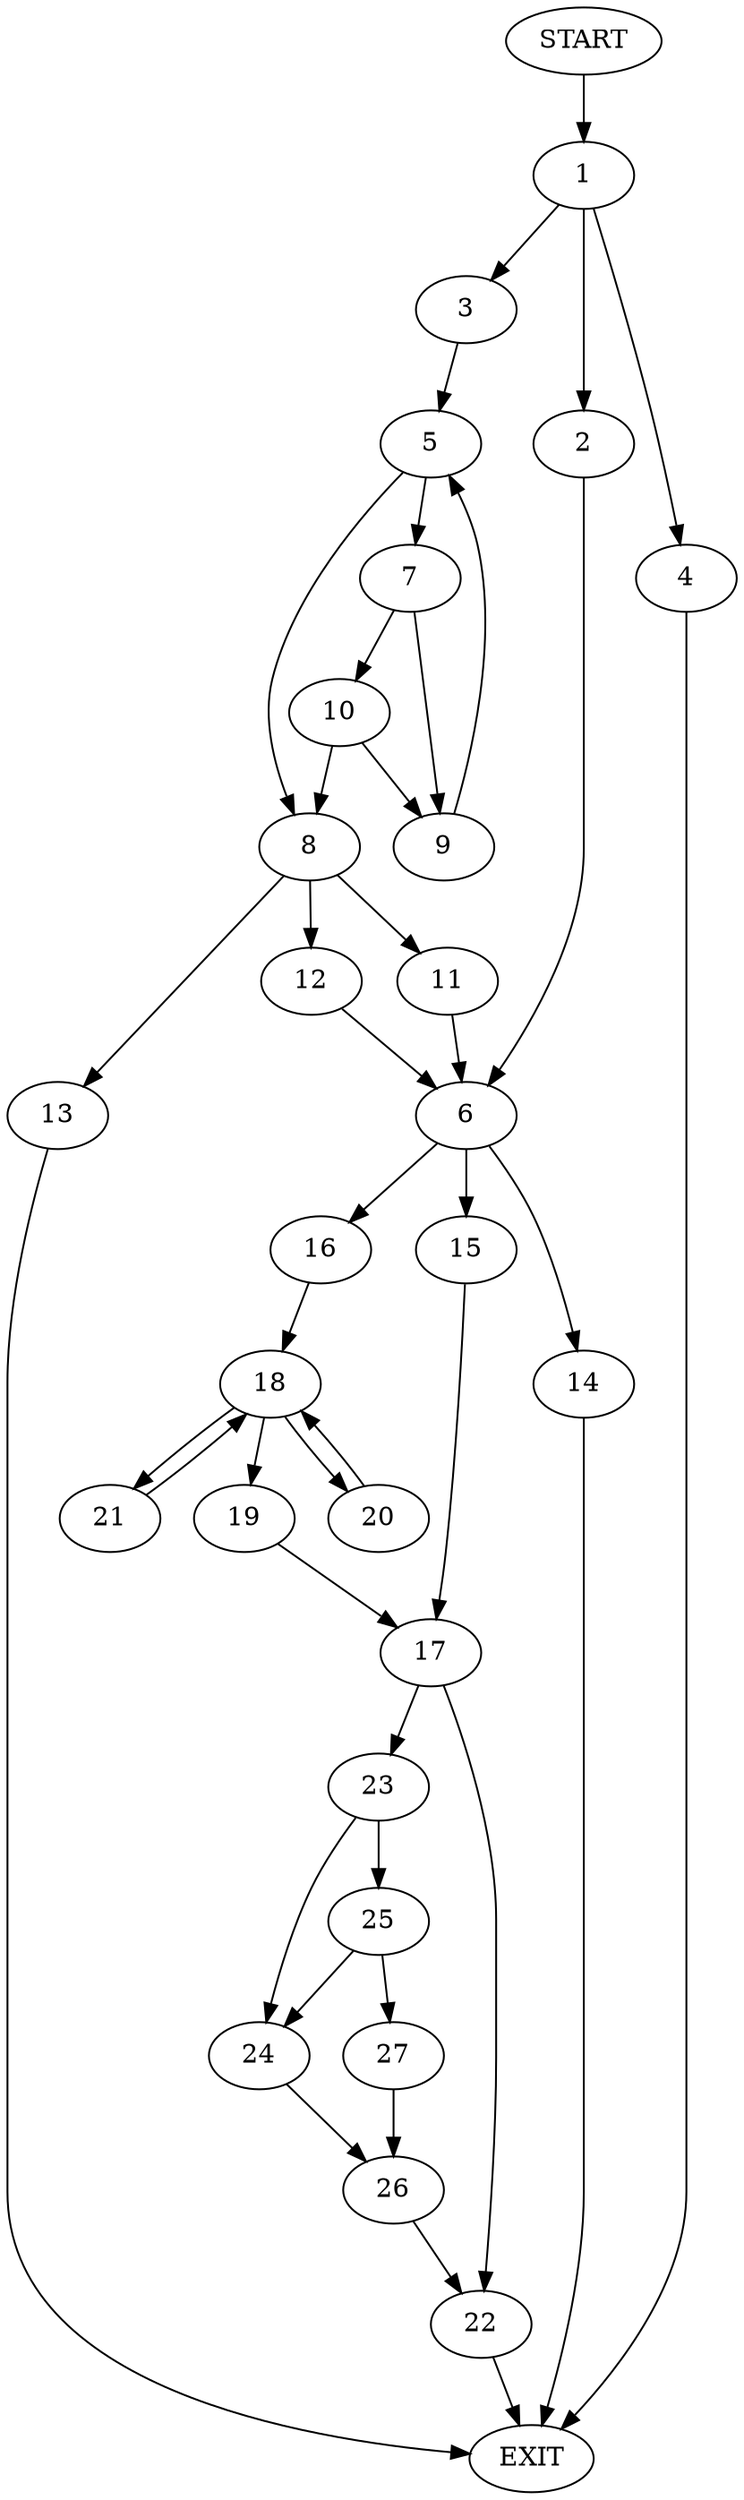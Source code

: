 digraph {
0 [label="START"];
1;
2;
3;
4;
5;
6;
7;
8;
9;
10;
11;
12;
13;
14;
15;
16;
17;
18;
19;
20;
21;
22;
23;
24;
25;
26;
27;
28 [label="EXIT"];
0 -> 1;
1 -> 2;
1 -> 3;
1 -> 4;
3 -> 5;
2 -> 6;
4 -> 28;
5 -> 7;
5 -> 8;
7 -> 9;
7 -> 10;
8 -> 11;
8 -> 12;
8 -> 13;
9 -> 5;
10 -> 9;
10 -> 8;
12 -> 6;
13 -> 28;
11 -> 6;
6 -> 14;
6 -> 15;
6 -> 16;
15 -> 17;
16 -> 18;
14 -> 28;
18 -> 19;
18 -> 20;
18 -> 21;
20 -> 18;
19 -> 17;
21 -> 18;
17 -> 22;
17 -> 23;
23 -> 24;
23 -> 25;
22 -> 28;
24 -> 26;
25 -> 24;
25 -> 27;
27 -> 26;
26 -> 22;
}